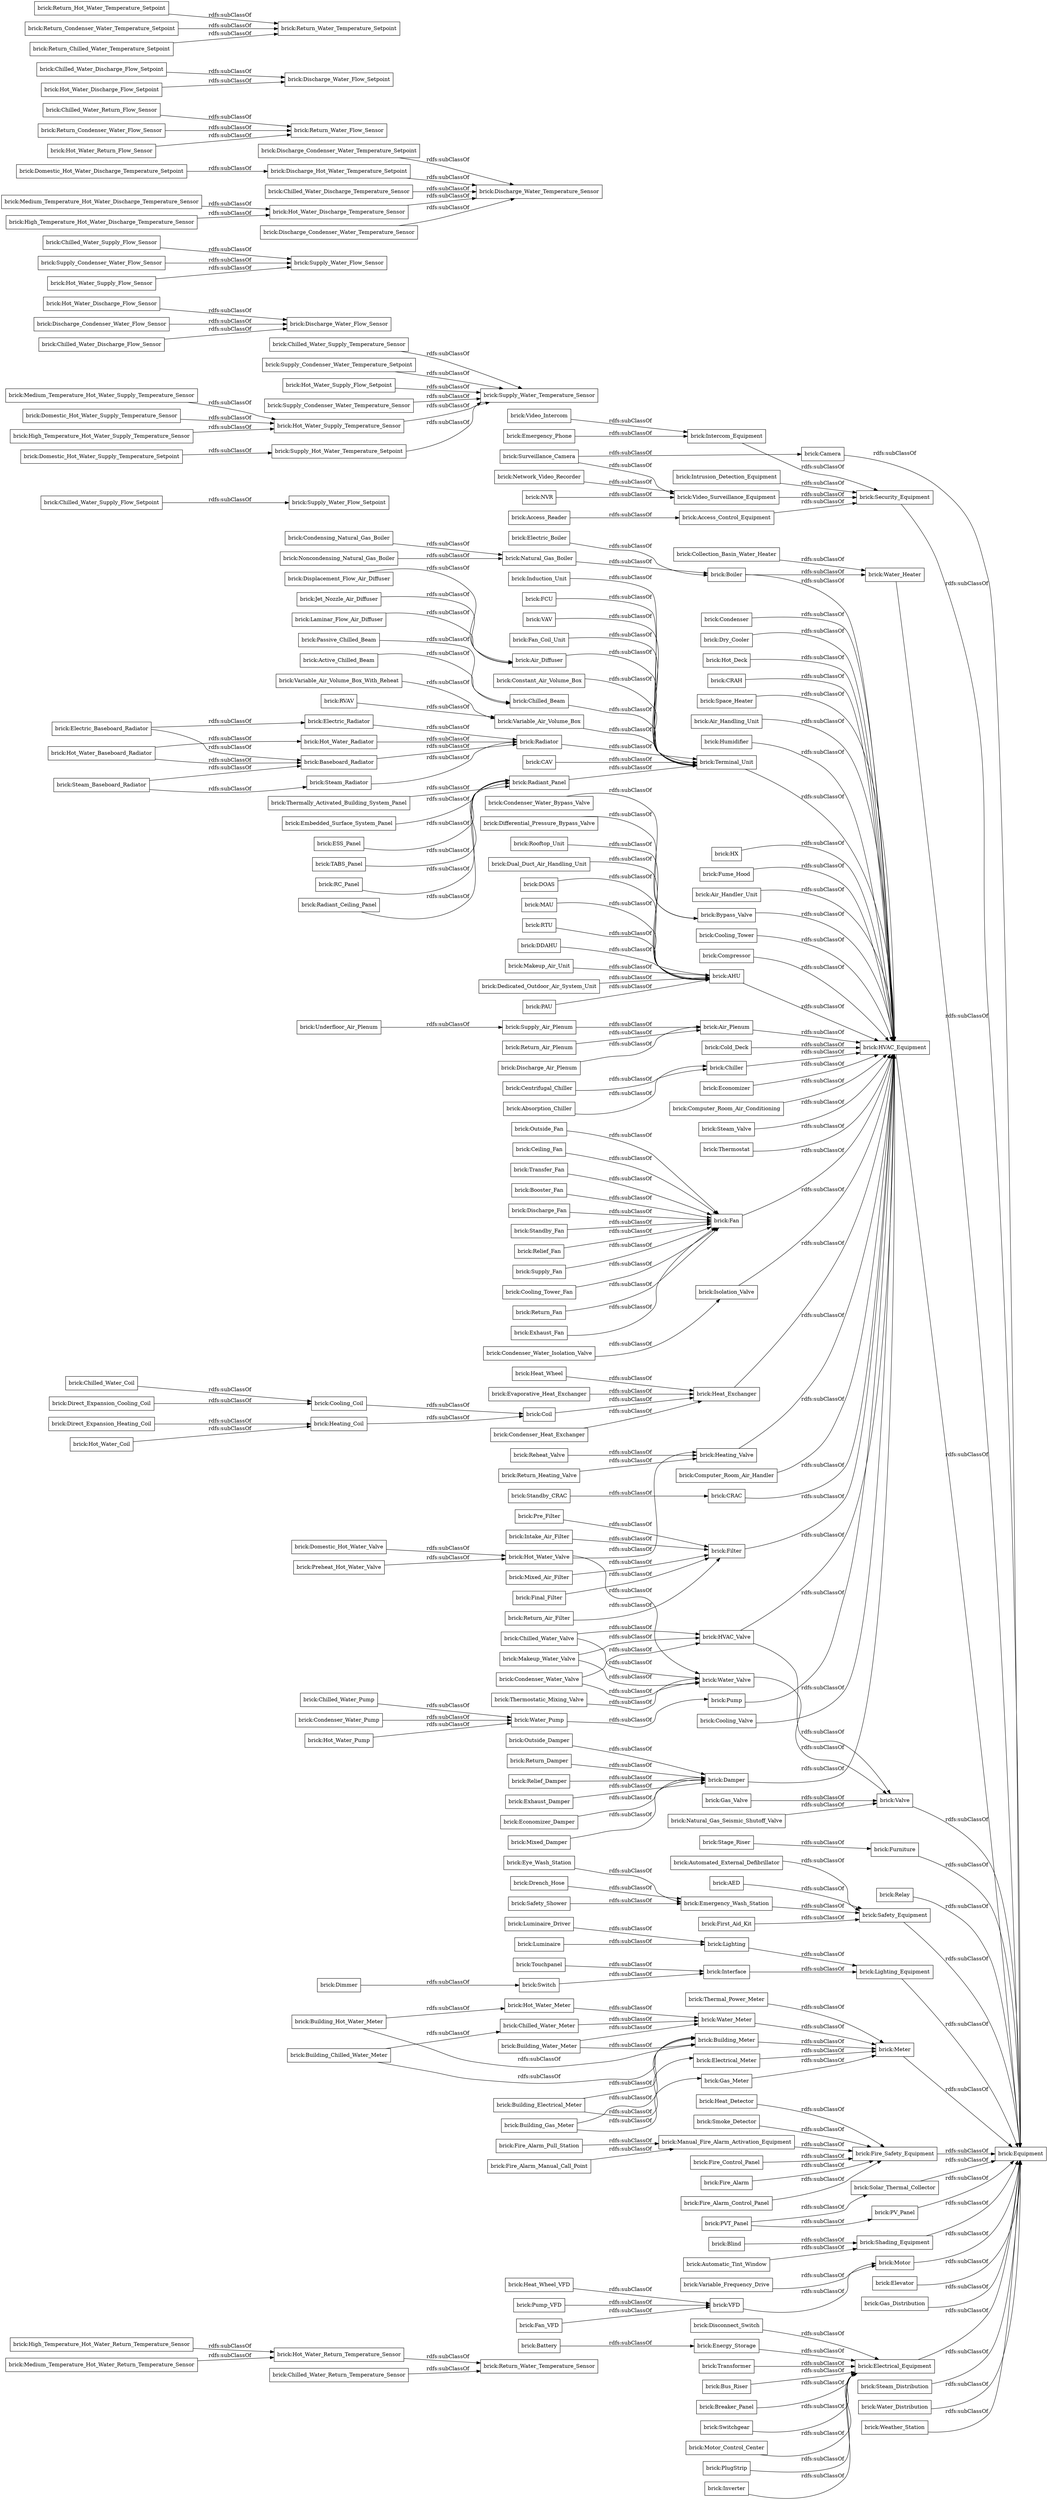 digraph ar2dtool_diagram { 
rankdir=LR;
size="1000"
node [shape = rectangle, color="black"]; "brick:Return_Water_Temperature_Sensor" "brick:Motor_Control_Center" "brick:Fire_Alarm_Pull_Station" "brick:Supply_Water_Flow_Setpoint" "brick:Security_Equipment" "brick:Supply_Hot_Water_Temperature_Setpoint" "brick:Chiller" "brick:Blind" "brick:Hot_Water_Discharge_Flow_Sensor" "brick:Direct_Expansion_Heating_Coil" "brick:Constant_Air_Volume_Box" "brick:Valve" "brick:Noncondensing_Natural_Gas_Boiler" "brick:Chilled_Water_Coil" "brick:Bus_Riser" "brick:Chilled_Beam" "brick:Preheat_Hot_Water_Valve" "brick:Condensing_Natural_Gas_Boiler" "brick:Equipment" "brick:Breaker_Panel" "brick:Switchgear" "brick:Chilled_Water_Supply_Flow_Sensor" "brick:Steam_Radiator" "brick:Luminaire_Driver" "brick:Economizer" "brick:Building_Hot_Water_Meter" "brick:Passive_Chilled_Beam" "brick:Computer_Room_Air_Conditioning" "brick:Automated_External_Defibrillator" "brick:Steam_Valve" "brick:Heat_Wheel" "brick:Discharge_Condenser_Water_Temperature_Setpoint" "brick:Heat_Wheel_VFD" "brick:Standby_CRAC" "brick:Medium_Temperature_Hot_Water_Supply_Temperature_Sensor" "brick:Domestic_Hot_Water_Supply_Temperature_Sensor" "brick:RC_Panel" "brick:Chilled_Water_Return_Flow_Sensor" "brick:Medium_Temperature_Hot_Water_Discharge_Temperature_Sensor" "brick:Hot_Water_Return_Temperature_Sensor" "brick:Relief_Fan" "brick:Pump_VFD" "brick:Thermostat" "brick:Chilled_Water_Supply_Temperature_Sensor" "brick:Supply_Fan" "brick:Luminaire" "brick:Hot_Water_Valve" "brick:AED" "brick:Cooling_Tower_Fan" "brick:Dedicated_Outdoor_Air_System_Unit" "brick:Chilled_Water_Discharge_Flow_Setpoint" "brick:Return_Fan" "brick:Hot_Water_Pump" "brick:Variable_Frequency_Drive" "brick:Exhaust_Fan" "brick:Touchpanel" "brick:Fan" "brick:Emergency_Phone" "brick:Supply_Water_Flow_Sensor" "brick:Outside_Fan" "brick:Heat_Detector" "brick:Mixed_Damper" "brick:Hot_Water_Meter" "brick:Reheat_Valve" "brick:Discharge_Hot_Water_Temperature_Setpoint" "brick:Active_Chilled_Beam" "brick:Smoke_Detector" "brick:Isolation_Valve" "brick:Chilled_Water_Supply_Flow_Setpoint" "brick:Makeup_Water_Valve" "brick:Camera" "brick:Heat_Exchanger" "brick:Chilled_Water_Pump" "brick:Return_Hot_Water_Temperature_Setpoint" "brick:Hot_Water_Radiator" "brick:Boiler" "brick:Domestic_Hot_Water_Supply_Temperature_Setpoint" "brick:Relay" "brick:PVT_Panel" "brick:Jet_Nozzle_Air_Diffuser" "brick:Variable_Air_Volume_Box" "brick:Return_Air_Plenum" "brick:Return_Condenser_Water_Flow_Sensor" "brick:Furniture" "brick:Safety_Equipment" "brick:Radiator" "brick:Chilled_Water_Discharge_Temperature_Sensor" "brick:Return_Damper" "brick:Radiant_Ceiling_Panel" "brick:Collection_Basin_Water_Heater" "brick:HVAC_Equipment" "brick:CRAC" "brick:Eye_Wash_Station" "brick:Evaporative_Heat_Exchanger" "brick:CAV" "brick:Coil" "brick:Hot_Water_Discharge_Temperature_Sensor" "brick:PAU" "brick:Fire_Alarm_Manual_Call_Point" "brick:Thermostatic_Mixing_Valve" "brick:Lighting_Equipment" "brick:Filter" "brick:Electric_Baseboard_Radiator" "brick:High_Temperature_Hot_Water_Discharge_Temperature_Sensor" "brick:Supply_Condenser_Water_Temperature_Setpoint" "brick:Heating_Valve" "brick:Pump" "brick:Supply_Condenser_Water_Flow_Sensor" "brick:Meter" "brick:Absorption_Chiller" "brick:Manual_Fire_Alarm_Activation_Equipment" "brick:Natural_Gas_Seismic_Shutoff_Valve" "brick:Damper" "brick:Cooling_Valve" "brick:Condenser" "brick:High_Temperature_Hot_Water_Return_Temperature_Sensor" "brick:Intercom_Equipment" "brick:Fire_Safety_Equipment" "brick:PlugStrip" "brick:Dry_Cooler" "brick:Building_Electrical_Meter" "brick:Outside_Damper" "brick:Hot_Deck" "brick:Variable_Air_Volume_Box_With_Reheat" "brick:Water_Valve" "brick:Rooftop_Unit" "brick:Thermally_Activated_Building_System_Panel" "brick:Inverter" "brick:Surveillance_Camera" "brick:High_Temperature_Hot_Water_Supply_Temperature_Sensor" "brick:Relief_Damper" "brick:Discharge_Water_Flow_Setpoint" "brick:CRAH" "brick:Stage_Riser" "brick:Water_Pump" "brick:Solar_Thermal_Collector" "brick:Shading_Equipment" "brick:Return_Water_Flow_Sensor" "brick:Return_Heating_Valve" "brick:Elevator" "brick:Intake_Air_Filter" "brick:Differential_Pressure_Bypass_Valve" "brick:Fire_Control_Panel" "brick:Domestic_Hot_Water_Discharge_Temperature_Setpoint" "brick:Chilled_Water_Valve" "brick:Gas_Meter" "brick:HVAC_Valve" "brick:Ceiling_Fan" "brick:Building_Chilled_Water_Meter" "brick:Space_Heater" "brick:Exhaust_Damper" "brick:Mixed_Air_Filter" "brick:Radiant_Panel" "brick:Disconnect_Switch" "brick:Chilled_Water_Return_Temperature_Sensor" "brick:Transfer_Fan" "brick:Fire_Alarm" "brick:Access_Control_Equipment" "brick:Embedded_Surface_System_Panel" "brick:ESS_Panel" "brick:Domestic_Hot_Water_Valve" "brick:Intrusion_Detection_Equipment" "brick:Discharge_Air_Plenum" "brick:Final_Filter" "brick:Steam_Baseboard_Radiator" "brick:Air_Handling_Unit" "brick:Electric_Radiator" "brick:Condenser_Water_Valve" "brick:Direct_Expansion_Cooling_Coil" "brick:Dual_Duct_Air_Handling_Unit" "brick:Fan_VFD" "brick:Building_Meter" "brick:Humidifier" "brick:Switch" "brick:Supply_Water_Temperature_Sensor" "brick:Booster_Fan" "brick:Emergency_Wash_Station" "brick:Lighting" "brick:Terminal_Unit" "brick:Gas_Valve" "brick:Chilled_Water_Meter" "brick:Interface" "brick:VFD" "brick:HX" "brick:Return_Air_Filter" "brick:Induction_Unit" "brick:Fume_Hood" "brick:Electric_Boiler" "brick:Fire_Alarm_Control_Panel" "brick:Condenser_Water_Pump" "brick:Energy_Storage" "brick:Air_Handler_Unit" "brick:Bypass_Valve" "brick:RVAV" "brick:Baseboard_Radiator" "brick:Water_Meter" "brick:DOAS" "brick:Water_Heater" "brick:Return_Condenser_Water_Temperature_Setpoint" "brick:Gas_Distribution" "brick:Supply_Air_Plenum" "brick:Hot_Water_Supply_Flow_Setpoint" "brick:Automatic_Tint_Window" "brick:First_Aid_Kit" "brick:Building_Gas_Meter" "brick:Pre_Filter" "brick:Discharge_Fan" "brick:Electrical_Equipment" "brick:MAU" "brick:Medium_Temperature_Hot_Water_Return_Temperature_Sensor" "brick:Return_Chilled_Water_Temperature_Setpoint" "brick:Network_Video_Recorder" "brick:Hot_Water_Supply_Flow_Sensor" "brick:Cooling_Tower" "brick:Drench_Hose" "brick:Underfloor_Air_Plenum" "brick:Condenser_Heat_Exchanger" "brick:Electrical_Meter" "brick:Hot_Water_Return_Flow_Sensor" "brick:Centrifugal_Chiller" "brick:Supply_Condenser_Water_Temperature_Sensor" "brick:Transformer" "brick:TABS_Panel" "brick:FCU" "brick:Video_Surveillance_Equipment" "brick:Compressor" "brick:Safety_Shower" "brick:Return_Water_Temperature_Setpoint" "brick:AHU" "brick:Air_Plenum" "brick:VAV" "brick:Discharge_Water_Flow_Sensor" "brick:RTU" "brick:Discharge_Condenser_Water_Flow_Sensor" "brick:Condenser_Water_Isolation_Valve" "brick:Discharge_Condenser_Water_Temperature_Sensor" "brick:PV_Panel" "brick:Cold_Deck" "brick:Hot_Water_Discharge_Flow_Setpoint" "brick:Natural_Gas_Boiler" "brick:Discharge_Water_Temperature_Sensor" "brick:Cooling_Coil" "brick:Economizer_Damper" "brick:Thermal_Power_Meter" "brick:Video_Intercom" "brick:Motor" "brick:Fan_Coil_Unit" "brick:Heating_Coil" "brick:Condenser_Water_Bypass_Valve" "brick:Chilled_Water_Discharge_Flow_Sensor" "brick:Laminar_Flow_Air_Diffuser" "brick:Battery" "brick:Displacement_Flow_Air_Diffuser" "brick:Air_Diffuser" "brick:Standby_Fan" "brick:DDAHU" "brick:Hot_Water_Baseboard_Radiator" "brick:Hot_Water_Coil" "brick:Steam_Distribution" "brick:Makeup_Air_Unit" "brick:NVR" "brick:Hot_Water_Supply_Temperature_Sensor" "brick:Computer_Room_Air_Handler" "brick:Water_Distribution" "brick:Dimmer" "brick:Weather_Station" "brick:Building_Water_Meter" "brick:Access_Reader" ; /*classes style*/
	"brick:Hot_Water_Valve" -> "brick:Heating_Valve" [ label = "rdfs:subClassOf" ];
	"brick:Hot_Water_Valve" -> "brick:Water_Valve" [ label = "rdfs:subClassOf" ];
	"brick:Eye_Wash_Station" -> "brick:Emergency_Wash_Station" [ label = "rdfs:subClassOf" ];
	"brick:Booster_Fan" -> "brick:Fan" [ label = "rdfs:subClassOf" ];
	"brick:Discharge_Condenser_Water_Temperature_Sensor" -> "brick:Discharge_Water_Temperature_Sensor" [ label = "rdfs:subClassOf" ];
	"brick:Weather_Station" -> "brick:Equipment" [ label = "rdfs:subClassOf" ];
	"brick:Economizer_Damper" -> "brick:Damper" [ label = "rdfs:subClassOf" ];
	"brick:Intercom_Equipment" -> "brick:Security_Equipment" [ label = "rdfs:subClassOf" ];
	"brick:Building_Hot_Water_Meter" -> "brick:Building_Meter" [ label = "rdfs:subClassOf" ];
	"brick:Building_Hot_Water_Meter" -> "brick:Hot_Water_Meter" [ label = "rdfs:subClassOf" ];
	"brick:Steam_Valve" -> "brick:HVAC_Equipment" [ label = "rdfs:subClassOf" ];
	"brick:HVAC_Valve" -> "brick:Valve" [ label = "rdfs:subClassOf" ];
	"brick:HVAC_Valve" -> "brick:HVAC_Equipment" [ label = "rdfs:subClassOf" ];
	"brick:Exhaust_Fan" -> "brick:Fan" [ label = "rdfs:subClassOf" ];
	"brick:Natural_Gas_Boiler" -> "brick:Boiler" [ label = "rdfs:subClassOf" ];
	"brick:Hot_Water_Meter" -> "brick:Water_Meter" [ label = "rdfs:subClassOf" ];
	"brick:Cooling_Tower" -> "brick:HVAC_Equipment" [ label = "rdfs:subClassOf" ];
	"brick:Electrical_Meter" -> "brick:Meter" [ label = "rdfs:subClassOf" ];
	"brick:Radiator" -> "brick:Terminal_Unit" [ label = "rdfs:subClassOf" ];
	"brick:Switchgear" -> "brick:Electrical_Equipment" [ label = "rdfs:subClassOf" ];
	"brick:Fire_Alarm" -> "brick:Fire_Safety_Equipment" [ label = "rdfs:subClassOf" ];
	"brick:Outside_Fan" -> "brick:Fan" [ label = "rdfs:subClassOf" ];
	"brick:Noncondensing_Natural_Gas_Boiler" -> "brick:Natural_Gas_Boiler" [ label = "rdfs:subClassOf" ];
	"brick:Condenser_Water_Valve" -> "brick:HVAC_Valve" [ label = "rdfs:subClassOf" ];
	"brick:Condenser_Water_Valve" -> "brick:Water_Valve" [ label = "rdfs:subClassOf" ];
	"brick:Return_Hot_Water_Temperature_Setpoint" -> "brick:Return_Water_Temperature_Setpoint" [ label = "rdfs:subClassOf" ];
	"brick:Supply_Condenser_Water_Temperature_Sensor" -> "brick:Supply_Water_Temperature_Sensor" [ label = "rdfs:subClassOf" ];
	"brick:AHU" -> "brick:HVAC_Equipment" [ label = "rdfs:subClassOf" ];
	"brick:Chilled_Water_Discharge_Flow_Setpoint" -> "brick:Discharge_Water_Flow_Setpoint" [ label = "rdfs:subClassOf" ];
	"brick:Discharge_Condenser_Water_Flow_Sensor" -> "brick:Discharge_Water_Flow_Sensor" [ label = "rdfs:subClassOf" ];
	"brick:Makeup_Water_Valve" -> "brick:Water_Valve" [ label = "rdfs:subClassOf" ];
	"brick:Makeup_Water_Valve" -> "brick:HVAC_Valve" [ label = "rdfs:subClassOf" ];
	"brick:Supply_Air_Plenum" -> "brick:Air_Plenum" [ label = "rdfs:subClassOf" ];
	"brick:Electric_Baseboard_Radiator" -> "brick:Baseboard_Radiator" [ label = "rdfs:subClassOf" ];
	"brick:Electric_Baseboard_Radiator" -> "brick:Electric_Radiator" [ label = "rdfs:subClassOf" ];
	"brick:Return_Damper" -> "brick:Damper" [ label = "rdfs:subClassOf" ];
	"brick:Lighting" -> "brick:Lighting_Equipment" [ label = "rdfs:subClassOf" ];
	"brick:Hot_Water_Radiator" -> "brick:Radiator" [ label = "rdfs:subClassOf" ];
	"brick:Battery" -> "brick:Energy_Storage" [ label = "rdfs:subClassOf" ];
	"brick:Interface" -> "brick:Lighting_Equipment" [ label = "rdfs:subClassOf" ];
	"brick:RTU" -> "brick:AHU" [ label = "rdfs:subClassOf" ];
	"brick:Relief_Fan" -> "brick:Fan" [ label = "rdfs:subClassOf" ];
	"brick:Condenser" -> "brick:HVAC_Equipment" [ label = "rdfs:subClassOf" ];
	"brick:Fire_Alarm_Pull_Station" -> "brick:Manual_Fire_Alarm_Activation_Equipment" [ label = "rdfs:subClassOf" ];
	"brick:FCU" -> "brick:Terminal_Unit" [ label = "rdfs:subClassOf" ];
	"brick:Outside_Damper" -> "brick:Damper" [ label = "rdfs:subClassOf" ];
	"brick:Steam_Baseboard_Radiator" -> "brick:Steam_Radiator" [ label = "rdfs:subClassOf" ];
	"brick:Steam_Baseboard_Radiator" -> "brick:Baseboard_Radiator" [ label = "rdfs:subClassOf" ];
	"brick:Transformer" -> "brick:Electrical_Equipment" [ label = "rdfs:subClassOf" ];
	"brick:Supply_Hot_Water_Temperature_Setpoint" -> "brick:Supply_Water_Temperature_Sensor" [ label = "rdfs:subClassOf" ];
	"brick:Radiant_Ceiling_Panel" -> "brick:Radiant_Panel" [ label = "rdfs:subClassOf" ];
	"brick:Hot_Water_Discharge_Temperature_Sensor" -> "brick:Discharge_Water_Temperature_Sensor" [ label = "rdfs:subClassOf" ];
	"brick:HVAC_Equipment" -> "brick:Equipment" [ label = "rdfs:subClassOf" ];
	"brick:Discharge_Hot_Water_Temperature_Setpoint" -> "brick:Discharge_Water_Temperature_Sensor" [ label = "rdfs:subClassOf" ];
	"brick:Mixed_Damper" -> "brick:Damper" [ label = "rdfs:subClassOf" ];
	"brick:Medium_Temperature_Hot_Water_Discharge_Temperature_Sensor" -> "brick:Hot_Water_Discharge_Temperature_Sensor" [ label = "rdfs:subClassOf" ];
	"brick:Humidifier" -> "brick:HVAC_Equipment" [ label = "rdfs:subClassOf" ];
	"brick:AED" -> "brick:Safety_Equipment" [ label = "rdfs:subClassOf" ];
	"brick:Building_Meter" -> "brick:Meter" [ label = "rdfs:subClassOf" ];
	"brick:Safety_Shower" -> "brick:Emergency_Wash_Station" [ label = "rdfs:subClassOf" ];
	"brick:Space_Heater" -> "brick:HVAC_Equipment" [ label = "rdfs:subClassOf" ];
	"brick:Condenser_Water_Isolation_Valve" -> "brick:Isolation_Valve" [ label = "rdfs:subClassOf" ];
	"brick:Pump" -> "brick:HVAC_Equipment" [ label = "rdfs:subClassOf" ];
	"brick:Blind" -> "brick:Shading_Equipment" [ label = "rdfs:subClassOf" ];
	"brick:Access_Control_Equipment" -> "brick:Security_Equipment" [ label = "rdfs:subClassOf" ];
	"brick:VAV" -> "brick:Terminal_Unit" [ label = "rdfs:subClassOf" ];
	"brick:Ceiling_Fan" -> "brick:Fan" [ label = "rdfs:subClassOf" ];
	"brick:Cooling_Valve" -> "brick:HVAC_Equipment" [ label = "rdfs:subClassOf" ];
	"brick:Return_Chilled_Water_Temperature_Setpoint" -> "brick:Return_Water_Temperature_Setpoint" [ label = "rdfs:subClassOf" ];
	"brick:Domestic_Hot_Water_Valve" -> "brick:Hot_Water_Valve" [ label = "rdfs:subClassOf" ];
	"brick:Chilled_Water_Return_Temperature_Sensor" -> "brick:Return_Water_Temperature_Sensor" [ label = "rdfs:subClassOf" ];
	"brick:Standby_Fan" -> "brick:Fan" [ label = "rdfs:subClassOf" ];
	"brick:Heat_Exchanger" -> "brick:HVAC_Equipment" [ label = "rdfs:subClassOf" ];
	"brick:Chilled_Water_Supply_Flow_Setpoint" -> "brick:Supply_Water_Flow_Setpoint" [ label = "rdfs:subClassOf" ];
	"brick:High_Temperature_Hot_Water_Return_Temperature_Sensor" -> "brick:Hot_Water_Return_Temperature_Sensor" [ label = "rdfs:subClassOf" ];
	"brick:Condenser_Water_Pump" -> "brick:Water_Pump" [ label = "rdfs:subClassOf" ];
	"brick:Furniture" -> "brick:Equipment" [ label = "rdfs:subClassOf" ];
	"brick:Pump_VFD" -> "brick:VFD" [ label = "rdfs:subClassOf" ];
	"brick:First_Aid_Kit" -> "brick:Safety_Equipment" [ label = "rdfs:subClassOf" ];
	"brick:Active_Chilled_Beam" -> "brick:Chilled_Beam" [ label = "rdfs:subClassOf" ];
	"brick:Direct_Expansion_Cooling_Coil" -> "brick:Cooling_Coil" [ label = "rdfs:subClassOf" ];
	"brick:Thermostat" -> "brick:HVAC_Equipment" [ label = "rdfs:subClassOf" ];
	"brick:Building_Chilled_Water_Meter" -> "brick:Chilled_Water_Meter" [ label = "rdfs:subClassOf" ];
	"brick:Building_Chilled_Water_Meter" -> "brick:Building_Meter" [ label = "rdfs:subClassOf" ];
	"brick:Dedicated_Outdoor_Air_System_Unit" -> "brick:AHU" [ label = "rdfs:subClassOf" ];
	"brick:Jet_Nozzle_Air_Diffuser" -> "brick:Air_Diffuser" [ label = "rdfs:subClassOf" ];
	"brick:Cold_Deck" -> "brick:HVAC_Equipment" [ label = "rdfs:subClassOf" ];
	"brick:Water_Distribution" -> "brick:Equipment" [ label = "rdfs:subClassOf" ];
	"brick:Chilled_Water_Supply_Temperature_Sensor" -> "brick:Supply_Water_Temperature_Sensor" [ label = "rdfs:subClassOf" ];
	"brick:Camera" -> "brick:Equipment" [ label = "rdfs:subClassOf" ];
	"brick:Makeup_Air_Unit" -> "brick:AHU" [ label = "rdfs:subClassOf" ];
	"brick:Return_Condenser_Water_Temperature_Setpoint" -> "brick:Return_Water_Temperature_Setpoint" [ label = "rdfs:subClassOf" ];
	"brick:Fire_Alarm_Manual_Call_Point" -> "brick:Manual_Fire_Alarm_Activation_Equipment" [ label = "rdfs:subClassOf" ];
	"brick:Relay" -> "brick:Equipment" [ label = "rdfs:subClassOf" ];
	"brick:Chilled_Water_Return_Flow_Sensor" -> "brick:Return_Water_Flow_Sensor" [ label = "rdfs:subClassOf" ];
	"brick:Differential_Pressure_Bypass_Valve" -> "brick:Bypass_Valve" [ label = "rdfs:subClassOf" ];
	"brick:Manual_Fire_Alarm_Activation_Equipment" -> "brick:Fire_Safety_Equipment" [ label = "rdfs:subClassOf" ];
	"brick:Surveillance_Camera" -> "brick:Camera" [ label = "rdfs:subClassOf" ];
	"brick:Surveillance_Camera" -> "brick:Video_Surveillance_Equipment" [ label = "rdfs:subClassOf" ];
	"brick:Hot_Water_Return_Temperature_Sensor" -> "brick:Return_Water_Temperature_Sensor" [ label = "rdfs:subClassOf" ];
	"brick:Relief_Damper" -> "brick:Damper" [ label = "rdfs:subClassOf" ];
	"brick:Electrical_Equipment" -> "brick:Equipment" [ label = "rdfs:subClassOf" ];
	"brick:PVT_Panel" -> "brick:Solar_Thermal_Collector" [ label = "rdfs:subClassOf" ];
	"brick:PVT_Panel" -> "brick:PV_Panel" [ label = "rdfs:subClassOf" ];
	"brick:Touchpanel" -> "brick:Interface" [ label = "rdfs:subClassOf" ];
	"brick:Water_Heater" -> "brick:Equipment" [ label = "rdfs:subClassOf" ];
	"brick:Gas_Distribution" -> "brick:Equipment" [ label = "rdfs:subClassOf" ];
	"brick:Heat_Detector" -> "brick:Fire_Safety_Equipment" [ label = "rdfs:subClassOf" ];
	"brick:Fume_Hood" -> "brick:HVAC_Equipment" [ label = "rdfs:subClassOf" ];
	"brick:Variable_Frequency_Drive" -> "brick:Motor" [ label = "rdfs:subClassOf" ];
	"brick:Chilled_Water_Valve" -> "brick:HVAC_Valve" [ label = "rdfs:subClassOf" ];
	"brick:Chilled_Water_Valve" -> "brick:Water_Valve" [ label = "rdfs:subClassOf" ];
	"brick:Laminar_Flow_Air_Diffuser" -> "brick:Air_Diffuser" [ label = "rdfs:subClassOf" ];
	"brick:Gas_Valve" -> "brick:Valve" [ label = "rdfs:subClassOf" ];
	"brick:Bus_Riser" -> "brick:Electrical_Equipment" [ label = "rdfs:subClassOf" ];
	"brick:Standby_CRAC" -> "brick:CRAC" [ label = "rdfs:subClassOf" ];
	"brick:Luminaire_Driver" -> "brick:Lighting" [ label = "rdfs:subClassOf" ];
	"brick:Shading_Equipment" -> "brick:Equipment" [ label = "rdfs:subClassOf" ];
	"brick:Motor_Control_Center" -> "brick:Electrical_Equipment" [ label = "rdfs:subClassOf" ];
	"brick:Disconnect_Switch" -> "brick:Electrical_Equipment" [ label = "rdfs:subClassOf" ];
	"brick:Centrifugal_Chiller" -> "brick:Chiller" [ label = "rdfs:subClassOf" ];
	"brick:Final_Filter" -> "brick:Filter" [ label = "rdfs:subClassOf" ];
	"brick:Mixed_Air_Filter" -> "brick:Filter" [ label = "rdfs:subClassOf" ];
	"brick:Heating_Coil" -> "brick:Coil" [ label = "rdfs:subClassOf" ];
	"brick:Coil" -> "brick:Heat_Exchanger" [ label = "rdfs:subClassOf" ];
	"brick:VFD" -> "brick:Motor" [ label = "rdfs:subClassOf" ];
	"brick:Variable_Air_Volume_Box_With_Reheat" -> "brick:Variable_Air_Volume_Box" [ label = "rdfs:subClassOf" ];
	"brick:Chilled_Water_Meter" -> "brick:Water_Meter" [ label = "rdfs:subClassOf" ];
	"brick:Discharge_Fan" -> "brick:Fan" [ label = "rdfs:subClassOf" ];
	"brick:Gas_Meter" -> "brick:Meter" [ label = "rdfs:subClassOf" ];
	"brick:Water_Pump" -> "brick:Pump" [ label = "rdfs:subClassOf" ];
	"brick:Breaker_Panel" -> "brick:Electrical_Equipment" [ label = "rdfs:subClassOf" ];
	"brick:Hot_Water_Discharge_Flow_Sensor" -> "brick:Discharge_Water_Flow_Sensor" [ label = "rdfs:subClassOf" ];
	"brick:Energy_Storage" -> "brick:Electrical_Equipment" [ label = "rdfs:subClassOf" ];
	"brick:Solar_Thermal_Collector" -> "brick:Equipment" [ label = "rdfs:subClassOf" ];
	"brick:High_Temperature_Hot_Water_Discharge_Temperature_Sensor" -> "brick:Hot_Water_Discharge_Temperature_Sensor" [ label = "rdfs:subClassOf" ];
	"brick:Thermostatic_Mixing_Valve" -> "brick:Water_Valve" [ label = "rdfs:subClassOf" ];
	"brick:Collection_Basin_Water_Heater" -> "brick:Water_Heater" [ label = "rdfs:subClassOf" ];
	"brick:Chilled_Water_Discharge_Flow_Sensor" -> "brick:Discharge_Water_Flow_Sensor" [ label = "rdfs:subClassOf" ];
	"brick:Return_Condenser_Water_Flow_Sensor" -> "brick:Return_Water_Flow_Sensor" [ label = "rdfs:subClassOf" ];
	"brick:Cooling_Tower_Fan" -> "brick:Fan" [ label = "rdfs:subClassOf" ];
	"brick:RVAV" -> "brick:Variable_Air_Volume_Box" [ label = "rdfs:subClassOf" ];
	"brick:Chilled_Beam" -> "brick:Terminal_Unit" [ label = "rdfs:subClassOf" ];
	"brick:NVR" -> "brick:Video_Surveillance_Equipment" [ label = "rdfs:subClassOf" ];
	"brick:Chilled_Water_Pump" -> "brick:Water_Pump" [ label = "rdfs:subClassOf" ];
	"brick:Thermal_Power_Meter" -> "brick:Meter" [ label = "rdfs:subClassOf" ];
	"brick:Pre_Filter" -> "brick:Filter" [ label = "rdfs:subClassOf" ];
	"brick:Medium_Temperature_Hot_Water_Return_Temperature_Sensor" -> "brick:Hot_Water_Return_Temperature_Sensor" [ label = "rdfs:subClassOf" ];
	"brick:Return_Air_Plenum" -> "brick:Air_Plenum" [ label = "rdfs:subClassOf" ];
	"brick:Water_Valve" -> "brick:Valve" [ label = "rdfs:subClassOf" ];
	"brick:PlugStrip" -> "brick:Electrical_Equipment" [ label = "rdfs:subClassOf" ];
	"brick:Fire_Control_Panel" -> "brick:Fire_Safety_Equipment" [ label = "rdfs:subClassOf" ];
	"brick:Transfer_Fan" -> "brick:Fan" [ label = "rdfs:subClassOf" ];
	"brick:Radiant_Panel" -> "brick:Terminal_Unit" [ label = "rdfs:subClassOf" ];
	"brick:Emergency_Phone" -> "brick:Intercom_Equipment" [ label = "rdfs:subClassOf" ];
	"brick:Drench_Hose" -> "brick:Emergency_Wash_Station" [ label = "rdfs:subClassOf" ];
	"brick:Domestic_Hot_Water_Supply_Temperature_Setpoint" -> "brick:Supply_Hot_Water_Temperature_Setpoint" [ label = "rdfs:subClassOf" ];
	"brick:Fire_Alarm_Control_Panel" -> "brick:Fire_Safety_Equipment" [ label = "rdfs:subClassOf" ];
	"brick:Intake_Air_Filter" -> "brick:Filter" [ label = "rdfs:subClassOf" ];
	"brick:Emergency_Wash_Station" -> "brick:Safety_Equipment" [ label = "rdfs:subClassOf" ];
	"brick:Computer_Room_Air_Conditioning" -> "brick:HVAC_Equipment" [ label = "rdfs:subClassOf" ];
	"brick:Security_Equipment" -> "brick:Equipment" [ label = "rdfs:subClassOf" ];
	"brick:Building_Electrical_Meter" -> "brick:Building_Meter" [ label = "rdfs:subClassOf" ];
	"brick:Building_Electrical_Meter" -> "brick:Electrical_Meter" [ label = "rdfs:subClassOf" ];
	"brick:Damper" -> "brick:HVAC_Equipment" [ label = "rdfs:subClassOf" ];
	"brick:Air_Diffuser" -> "brick:Terminal_Unit" [ label = "rdfs:subClassOf" ];
	"brick:TABS_Panel" -> "brick:Radiant_Panel" [ label = "rdfs:subClassOf" ];
	"brick:Water_Meter" -> "brick:Meter" [ label = "rdfs:subClassOf" ];
	"brick:Medium_Temperature_Hot_Water_Supply_Temperature_Sensor" -> "brick:Hot_Water_Supply_Temperature_Sensor" [ label = "rdfs:subClassOf" ];
	"brick:Intrusion_Detection_Equipment" -> "brick:Security_Equipment" [ label = "rdfs:subClassOf" ];
	"brick:Hot_Water_Discharge_Flow_Setpoint" -> "brick:Discharge_Water_Flow_Setpoint" [ label = "rdfs:subClassOf" ];
	"brick:Video_Surveillance_Equipment" -> "brick:Security_Equipment" [ label = "rdfs:subClassOf" ];
	"brick:Domestic_Hot_Water_Supply_Temperature_Sensor" -> "brick:Hot_Water_Supply_Temperature_Sensor" [ label = "rdfs:subClassOf" ];
	"brick:DOAS" -> "brick:AHU" [ label = "rdfs:subClassOf" ];
	"brick:Boiler" -> "brick:HVAC_Equipment" [ label = "rdfs:subClassOf" ];
	"brick:Boiler" -> "brick:Water_Heater" [ label = "rdfs:subClassOf" ];
	"brick:Supply_Condenser_Water_Temperature_Setpoint" -> "brick:Supply_Water_Temperature_Sensor" [ label = "rdfs:subClassOf" ];
	"brick:Chilled_Water_Supply_Flow_Sensor" -> "brick:Supply_Water_Flow_Sensor" [ label = "rdfs:subClassOf" ];
	"brick:Air_Handler_Unit" -> "brick:HVAC_Equipment" [ label = "rdfs:subClassOf" ];
	"brick:Supply_Condenser_Water_Flow_Sensor" -> "brick:Supply_Water_Flow_Sensor" [ label = "rdfs:subClassOf" ];
	"brick:Building_Water_Meter" -> "brick:Water_Meter" [ label = "rdfs:subClassOf" ];
	"brick:Building_Water_Meter" -> "brick:Building_Meter" [ label = "rdfs:subClassOf" ];
	"brick:Chilled_Water_Discharge_Temperature_Sensor" -> "brick:Discharge_Water_Temperature_Sensor" [ label = "rdfs:subClassOf" ];
	"brick:Passive_Chilled_Beam" -> "brick:Chilled_Beam" [ label = "rdfs:subClassOf" ];
	"brick:Return_Air_Filter" -> "brick:Filter" [ label = "rdfs:subClassOf" ];
	"brick:Hot_Water_Pump" -> "brick:Water_Pump" [ label = "rdfs:subClassOf" ];
	"brick:Luminaire" -> "brick:Lighting" [ label = "rdfs:subClassOf" ];
	"brick:Discharge_Air_Plenum" -> "brick:Air_Plenum" [ label = "rdfs:subClassOf" ];
	"brick:Exhaust_Damper" -> "brick:Damper" [ label = "rdfs:subClassOf" ];
	"brick:MAU" -> "brick:AHU" [ label = "rdfs:subClassOf" ];
	"brick:Chilled_Water_Coil" -> "brick:Cooling_Coil" [ label = "rdfs:subClassOf" ];
	"brick:Heat_Wheel_VFD" -> "brick:VFD" [ label = "rdfs:subClassOf" ];
	"brick:Heating_Valve" -> "brick:HVAC_Equipment" [ label = "rdfs:subClassOf" ];
	"brick:Fire_Safety_Equipment" -> "brick:Equipment" [ label = "rdfs:subClassOf" ];
	"brick:Return_Heating_Valve" -> "brick:Heating_Valve" [ label = "rdfs:subClassOf" ];
	"brick:Heat_Wheel" -> "brick:Heat_Exchanger" [ label = "rdfs:subClassOf" ];
	"brick:Economizer" -> "brick:HVAC_Equipment" [ label = "rdfs:subClassOf" ];
	"brick:Natural_Gas_Seismic_Shutoff_Valve" -> "brick:Valve" [ label = "rdfs:subClassOf" ];
	"brick:Stage_Riser" -> "brick:Furniture" [ label = "rdfs:subClassOf" ];
	"brick:Valve" -> "brick:Equipment" [ label = "rdfs:subClassOf" ];
	"brick:Building_Gas_Meter" -> "brick:Gas_Meter" [ label = "rdfs:subClassOf" ];
	"brick:Building_Gas_Meter" -> "brick:Building_Meter" [ label = "rdfs:subClassOf" ];
	"brick:Fan_Coil_Unit" -> "brick:Terminal_Unit" [ label = "rdfs:subClassOf" ];
	"brick:PAU" -> "brick:AHU" [ label = "rdfs:subClassOf" ];
	"brick:Return_Fan" -> "brick:Fan" [ label = "rdfs:subClassOf" ];
	"brick:Network_Video_Recorder" -> "brick:Video_Surveillance_Equipment" [ label = "rdfs:subClassOf" ];
	"brick:Smoke_Detector" -> "brick:Fire_Safety_Equipment" [ label = "rdfs:subClassOf" ];
	"brick:Automatic_Tint_Window" -> "brick:Shading_Equipment" [ label = "rdfs:subClassOf" ];
	"brick:Switch" -> "brick:Interface" [ label = "rdfs:subClassOf" ];
	"brick:Electric_Boiler" -> "brick:Boiler" [ label = "rdfs:subClassOf" ];
	"brick:Meter" -> "brick:Equipment" [ label = "rdfs:subClassOf" ];
	"brick:Filter" -> "brick:HVAC_Equipment" [ label = "rdfs:subClassOf" ];
	"brick:Air_Plenum" -> "brick:HVAC_Equipment" [ label = "rdfs:subClassOf" ];
	"brick:Dimmer" -> "brick:Switch" [ label = "rdfs:subClassOf" ];
	"brick:Elevator" -> "brick:Equipment" [ label = "rdfs:subClassOf" ];
	"brick:Hot_Deck" -> "brick:HVAC_Equipment" [ label = "rdfs:subClassOf" ];
	"brick:Compressor" -> "brick:HVAC_Equipment" [ label = "rdfs:subClassOf" ];
	"brick:Terminal_Unit" -> "brick:HVAC_Equipment" [ label = "rdfs:subClassOf" ];
	"brick:Air_Handling_Unit" -> "brick:HVAC_Equipment" [ label = "rdfs:subClassOf" ];
	"brick:PV_Panel" -> "brick:Equipment" [ label = "rdfs:subClassOf" ];
	"brick:Electric_Radiator" -> "brick:Radiator" [ label = "rdfs:subClassOf" ];
	"brick:Hot_Water_Supply_Flow_Sensor" -> "brick:Supply_Water_Flow_Sensor" [ label = "rdfs:subClassOf" ];
	"brick:Embedded_Surface_System_Panel" -> "brick:Radiant_Panel" [ label = "rdfs:subClassOf" ];
	"brick:Preheat_Hot_Water_Valve" -> "brick:Hot_Water_Valve" [ label = "rdfs:subClassOf" ];
	"brick:Discharge_Condenser_Water_Temperature_Setpoint" -> "brick:Discharge_Water_Temperature_Sensor" [ label = "rdfs:subClassOf" ];
	"brick:High_Temperature_Hot_Water_Supply_Temperature_Sensor" -> "brick:Hot_Water_Supply_Temperature_Sensor" [ label = "rdfs:subClassOf" ];
	"brick:Automated_External_Defibrillator" -> "brick:Safety_Equipment" [ label = "rdfs:subClassOf" ];
	"brick:Cooling_Coil" -> "brick:Coil" [ label = "rdfs:subClassOf" ];
	"brick:Absorption_Chiller" -> "brick:Chiller" [ label = "rdfs:subClassOf" ];
	"brick:HX" -> "brick:HVAC_Equipment" [ label = "rdfs:subClassOf" ];
	"brick:ESS_Panel" -> "brick:Radiant_Panel" [ label = "rdfs:subClassOf" ];
	"brick:Steam_Radiator" -> "brick:Radiator" [ label = "rdfs:subClassOf" ];
	"brick:Rooftop_Unit" -> "brick:AHU" [ label = "rdfs:subClassOf" ];
	"brick:Supply_Fan" -> "brick:Fan" [ label = "rdfs:subClassOf" ];
	"brick:CRAH" -> "brick:HVAC_Equipment" [ label = "rdfs:subClassOf" ];
	"brick:Baseboard_Radiator" -> "brick:Radiator" [ label = "rdfs:subClassOf" ];
	"brick:Hot_Water_Supply_Flow_Setpoint" -> "brick:Supply_Water_Temperature_Sensor" [ label = "rdfs:subClassOf" ];
	"brick:Motor" -> "brick:Equipment" [ label = "rdfs:subClassOf" ];
	"brick:Induction_Unit" -> "brick:Terminal_Unit" [ label = "rdfs:subClassOf" ];
	"brick:DDAHU" -> "brick:AHU" [ label = "rdfs:subClassOf" ];
	"brick:Hot_Water_Coil" -> "brick:Heating_Coil" [ label = "rdfs:subClassOf" ];
	"brick:Displacement_Flow_Air_Diffuser" -> "brick:Air_Diffuser" [ label = "rdfs:subClassOf" ];
	"brick:Isolation_Valve" -> "brick:HVAC_Equipment" [ label = "rdfs:subClassOf" ];
	"brick:Variable_Air_Volume_Box" -> "brick:Terminal_Unit" [ label = "rdfs:subClassOf" ];
	"brick:CAV" -> "brick:Terminal_Unit" [ label = "rdfs:subClassOf" ];
	"brick:Hot_Water_Baseboard_Radiator" -> "brick:Hot_Water_Radiator" [ label = "rdfs:subClassOf" ];
	"brick:Hot_Water_Baseboard_Radiator" -> "brick:Baseboard_Radiator" [ label = "rdfs:subClassOf" ];
	"brick:Underfloor_Air_Plenum" -> "brick:Supply_Air_Plenum" [ label = "rdfs:subClassOf" ];
	"brick:Lighting_Equipment" -> "brick:Equipment" [ label = "rdfs:subClassOf" ];
	"brick:Condensing_Natural_Gas_Boiler" -> "brick:Natural_Gas_Boiler" [ label = "rdfs:subClassOf" ];
	"brick:Steam_Distribution" -> "brick:Equipment" [ label = "rdfs:subClassOf" ];
	"brick:Thermally_Activated_Building_System_Panel" -> "brick:Radiant_Panel" [ label = "rdfs:subClassOf" ];
	"brick:Inverter" -> "brick:Electrical_Equipment" [ label = "rdfs:subClassOf" ];
	"brick:Hot_Water_Supply_Temperature_Sensor" -> "brick:Supply_Water_Temperature_Sensor" [ label = "rdfs:subClassOf" ];
	"brick:Fan" -> "brick:HVAC_Equipment" [ label = "rdfs:subClassOf" ];
	"brick:Bypass_Valve" -> "brick:HVAC_Equipment" [ label = "rdfs:subClassOf" ];
	"brick:Access_Reader" -> "brick:Access_Control_Equipment" [ label = "rdfs:subClassOf" ];
	"brick:Safety_Equipment" -> "brick:Equipment" [ label = "rdfs:subClassOf" ];
	"brick:Constant_Air_Volume_Box" -> "brick:Terminal_Unit" [ label = "rdfs:subClassOf" ];
	"brick:Video_Intercom" -> "brick:Intercom_Equipment" [ label = "rdfs:subClassOf" ];
	"brick:RC_Panel" -> "brick:Radiant_Panel" [ label = "rdfs:subClassOf" ];
	"brick:Condenser_Water_Bypass_Valve" -> "brick:Bypass_Valve" [ label = "rdfs:subClassOf" ];
	"brick:CRAC" -> "brick:HVAC_Equipment" [ label = "rdfs:subClassOf" ];
	"brick:Fan_VFD" -> "brick:VFD" [ label = "rdfs:subClassOf" ];
	"brick:Domestic_Hot_Water_Discharge_Temperature_Setpoint" -> "brick:Discharge_Hot_Water_Temperature_Setpoint" [ label = "rdfs:subClassOf" ];
	"brick:Reheat_Valve" -> "brick:Heating_Valve" [ label = "rdfs:subClassOf" ];
	"brick:Chiller" -> "brick:HVAC_Equipment" [ label = "rdfs:subClassOf" ];
	"brick:Direct_Expansion_Heating_Coil" -> "brick:Heating_Coil" [ label = "rdfs:subClassOf" ];
	"brick:Evaporative_Heat_Exchanger" -> "brick:Heat_Exchanger" [ label = "rdfs:subClassOf" ];
	"brick:Computer_Room_Air_Handler" -> "brick:HVAC_Equipment" [ label = "rdfs:subClassOf" ];
	"brick:Condenser_Heat_Exchanger" -> "brick:Heat_Exchanger" [ label = "rdfs:subClassOf" ];
	"brick:Dual_Duct_Air_Handling_Unit" -> "brick:AHU" [ label = "rdfs:subClassOf" ];
	"brick:Hot_Water_Return_Flow_Sensor" -> "brick:Return_Water_Flow_Sensor" [ label = "rdfs:subClassOf" ];
	"brick:Dry_Cooler" -> "brick:HVAC_Equipment" [ label = "rdfs:subClassOf" ];

}
